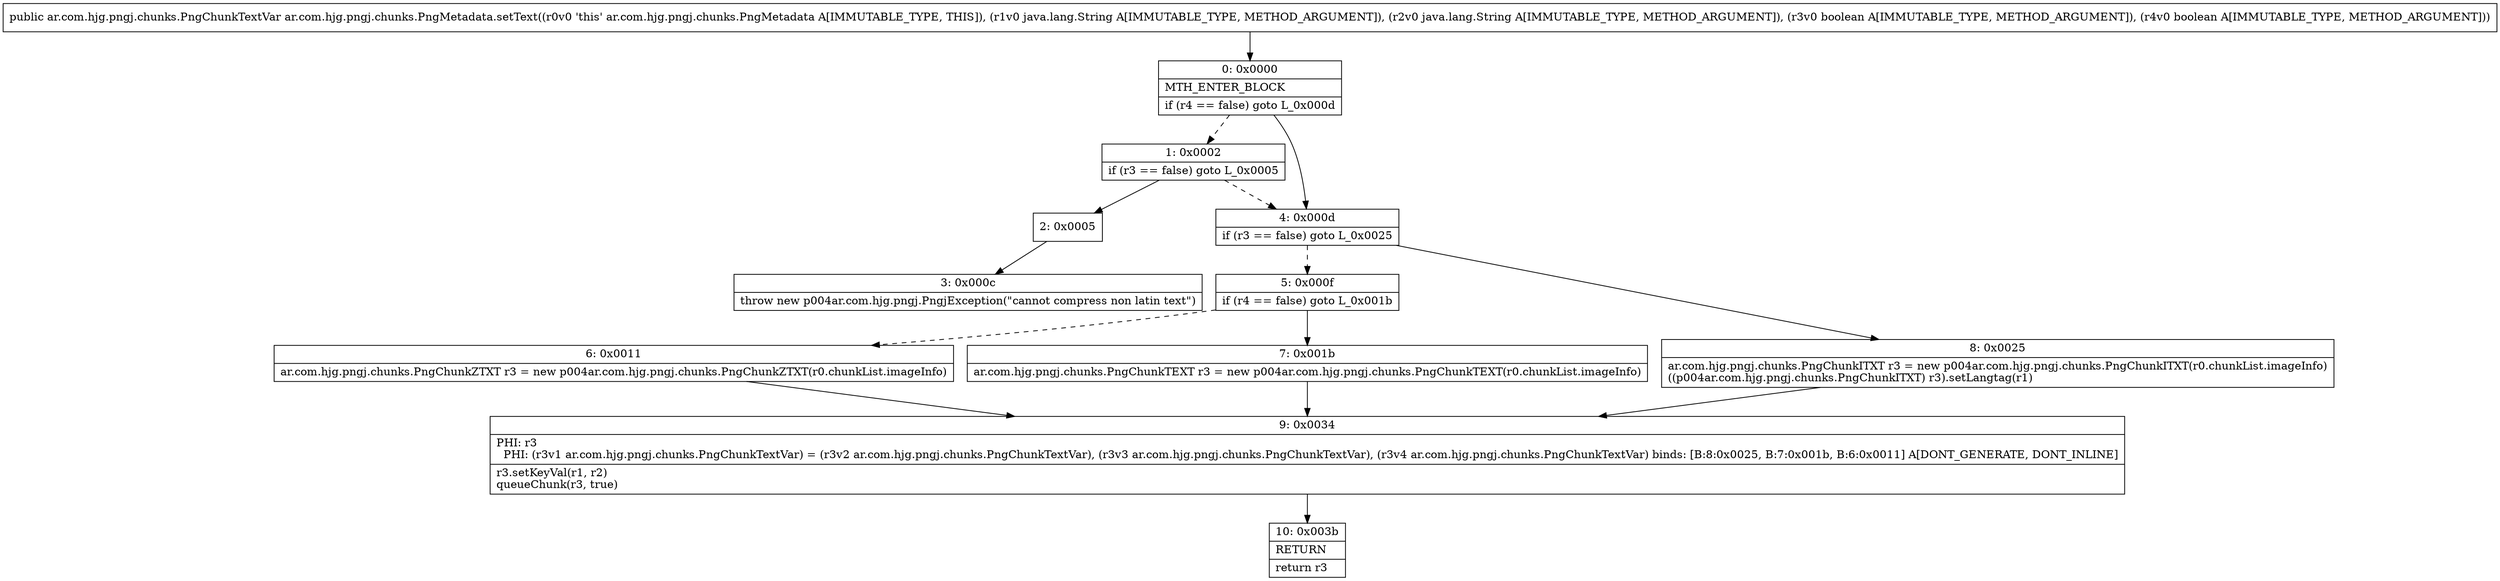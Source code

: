 digraph "CFG forar.com.hjg.pngj.chunks.PngMetadata.setText(Ljava\/lang\/String;Ljava\/lang\/String;ZZ)Lar\/com\/hjg\/pngj\/chunks\/PngChunkTextVar;" {
Node_0 [shape=record,label="{0\:\ 0x0000|MTH_ENTER_BLOCK\l|if (r4 == false) goto L_0x000d\l}"];
Node_1 [shape=record,label="{1\:\ 0x0002|if (r3 == false) goto L_0x0005\l}"];
Node_2 [shape=record,label="{2\:\ 0x0005}"];
Node_3 [shape=record,label="{3\:\ 0x000c|throw new p004ar.com.hjg.pngj.PngjException(\"cannot compress non latin text\")\l}"];
Node_4 [shape=record,label="{4\:\ 0x000d|if (r3 == false) goto L_0x0025\l}"];
Node_5 [shape=record,label="{5\:\ 0x000f|if (r4 == false) goto L_0x001b\l}"];
Node_6 [shape=record,label="{6\:\ 0x0011|ar.com.hjg.pngj.chunks.PngChunkZTXT r3 = new p004ar.com.hjg.pngj.chunks.PngChunkZTXT(r0.chunkList.imageInfo)\l}"];
Node_7 [shape=record,label="{7\:\ 0x001b|ar.com.hjg.pngj.chunks.PngChunkTEXT r3 = new p004ar.com.hjg.pngj.chunks.PngChunkTEXT(r0.chunkList.imageInfo)\l}"];
Node_8 [shape=record,label="{8\:\ 0x0025|ar.com.hjg.pngj.chunks.PngChunkITXT r3 = new p004ar.com.hjg.pngj.chunks.PngChunkITXT(r0.chunkList.imageInfo)\l((p004ar.com.hjg.pngj.chunks.PngChunkITXT) r3).setLangtag(r1)\l}"];
Node_9 [shape=record,label="{9\:\ 0x0034|PHI: r3 \l  PHI: (r3v1 ar.com.hjg.pngj.chunks.PngChunkTextVar) = (r3v2 ar.com.hjg.pngj.chunks.PngChunkTextVar), (r3v3 ar.com.hjg.pngj.chunks.PngChunkTextVar), (r3v4 ar.com.hjg.pngj.chunks.PngChunkTextVar) binds: [B:8:0x0025, B:7:0x001b, B:6:0x0011] A[DONT_GENERATE, DONT_INLINE]\l|r3.setKeyVal(r1, r2)\lqueueChunk(r3, true)\l}"];
Node_10 [shape=record,label="{10\:\ 0x003b|RETURN\l|return r3\l}"];
MethodNode[shape=record,label="{public ar.com.hjg.pngj.chunks.PngChunkTextVar ar.com.hjg.pngj.chunks.PngMetadata.setText((r0v0 'this' ar.com.hjg.pngj.chunks.PngMetadata A[IMMUTABLE_TYPE, THIS]), (r1v0 java.lang.String A[IMMUTABLE_TYPE, METHOD_ARGUMENT]), (r2v0 java.lang.String A[IMMUTABLE_TYPE, METHOD_ARGUMENT]), (r3v0 boolean A[IMMUTABLE_TYPE, METHOD_ARGUMENT]), (r4v0 boolean A[IMMUTABLE_TYPE, METHOD_ARGUMENT])) }"];
MethodNode -> Node_0;
Node_0 -> Node_1[style=dashed];
Node_0 -> Node_4;
Node_1 -> Node_2;
Node_1 -> Node_4[style=dashed];
Node_2 -> Node_3;
Node_4 -> Node_5[style=dashed];
Node_4 -> Node_8;
Node_5 -> Node_6[style=dashed];
Node_5 -> Node_7;
Node_6 -> Node_9;
Node_7 -> Node_9;
Node_8 -> Node_9;
Node_9 -> Node_10;
}

